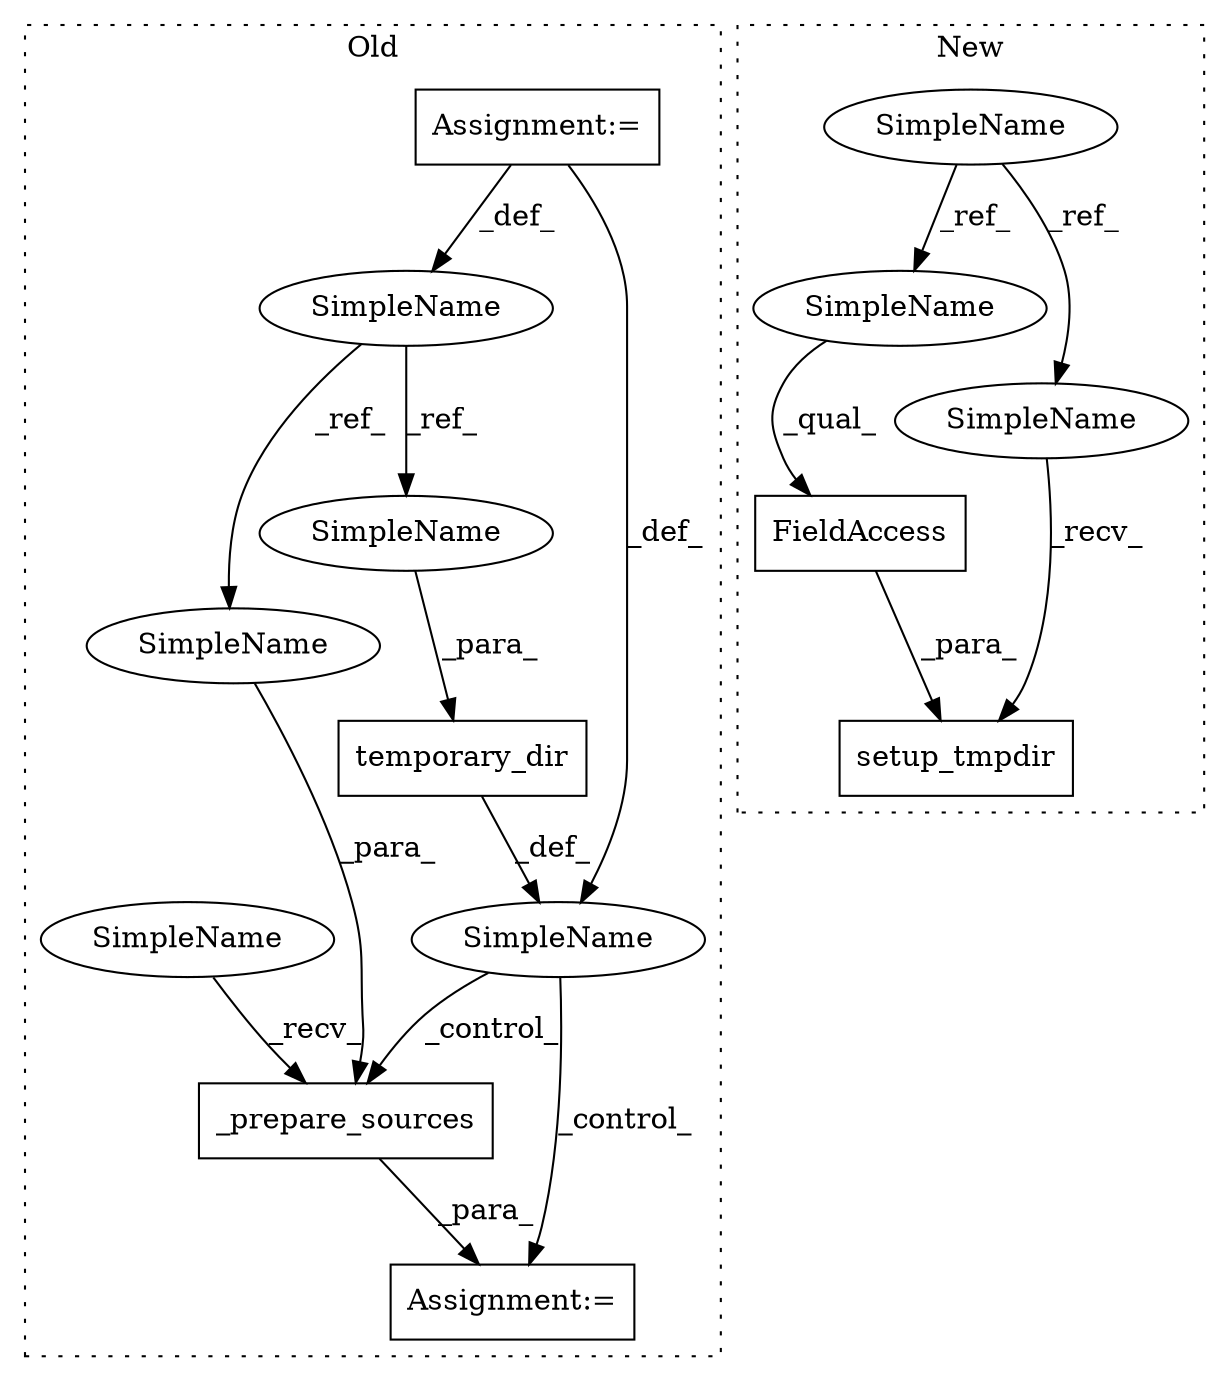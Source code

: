 digraph G {
subgraph cluster0 {
1 [label="temporary_dir" a="32" s="4734,4758" l="14,1" shape="box"];
3 [label="Assignment:=" a="7" s="4802" l="1" shape="box"];
4 [label="SimpleName" a="42" s="4692" l="10" shape="ellipse"];
5 [label="_prepare_sources" a="32" s="4808,4842" l="17,1" shape="box"];
6 [label="SimpleName" a="42" s="" l="" shape="ellipse"];
7 [label="Assignment:=" a="7" s="4702" l="1" shape="box"];
10 [label="SimpleName" a="42" s="4748" l="10" shape="ellipse"];
11 [label="SimpleName" a="42" s="4832" l="10" shape="ellipse"];
14 [label="SimpleName" a="42" s="4803" l="4" shape="ellipse"];
label = "Old";
style="dotted";
}
subgraph cluster1 {
2 [label="setup_tmpdir" a="32" s="3235,3260" l="13,1" shape="box"];
8 [label="SimpleName" a="42" s="3071" l="4" shape="ellipse"];
9 [label="FieldAccess" a="22" s="3248" l="12" shape="box"];
12 [label="SimpleName" a="42" s="3248" l="4" shape="ellipse"];
13 [label="SimpleName" a="42" s="3230" l="4" shape="ellipse"];
label = "New";
style="dotted";
}
1 -> 6 [label="_def_"];
4 -> 11 [label="_ref_"];
4 -> 10 [label="_ref_"];
5 -> 3 [label="_para_"];
6 -> 3 [label="_control_"];
6 -> 5 [label="_control_"];
7 -> 6 [label="_def_"];
7 -> 4 [label="_def_"];
8 -> 12 [label="_ref_"];
8 -> 13 [label="_ref_"];
9 -> 2 [label="_para_"];
10 -> 1 [label="_para_"];
11 -> 5 [label="_para_"];
12 -> 9 [label="_qual_"];
13 -> 2 [label="_recv_"];
14 -> 5 [label="_recv_"];
}